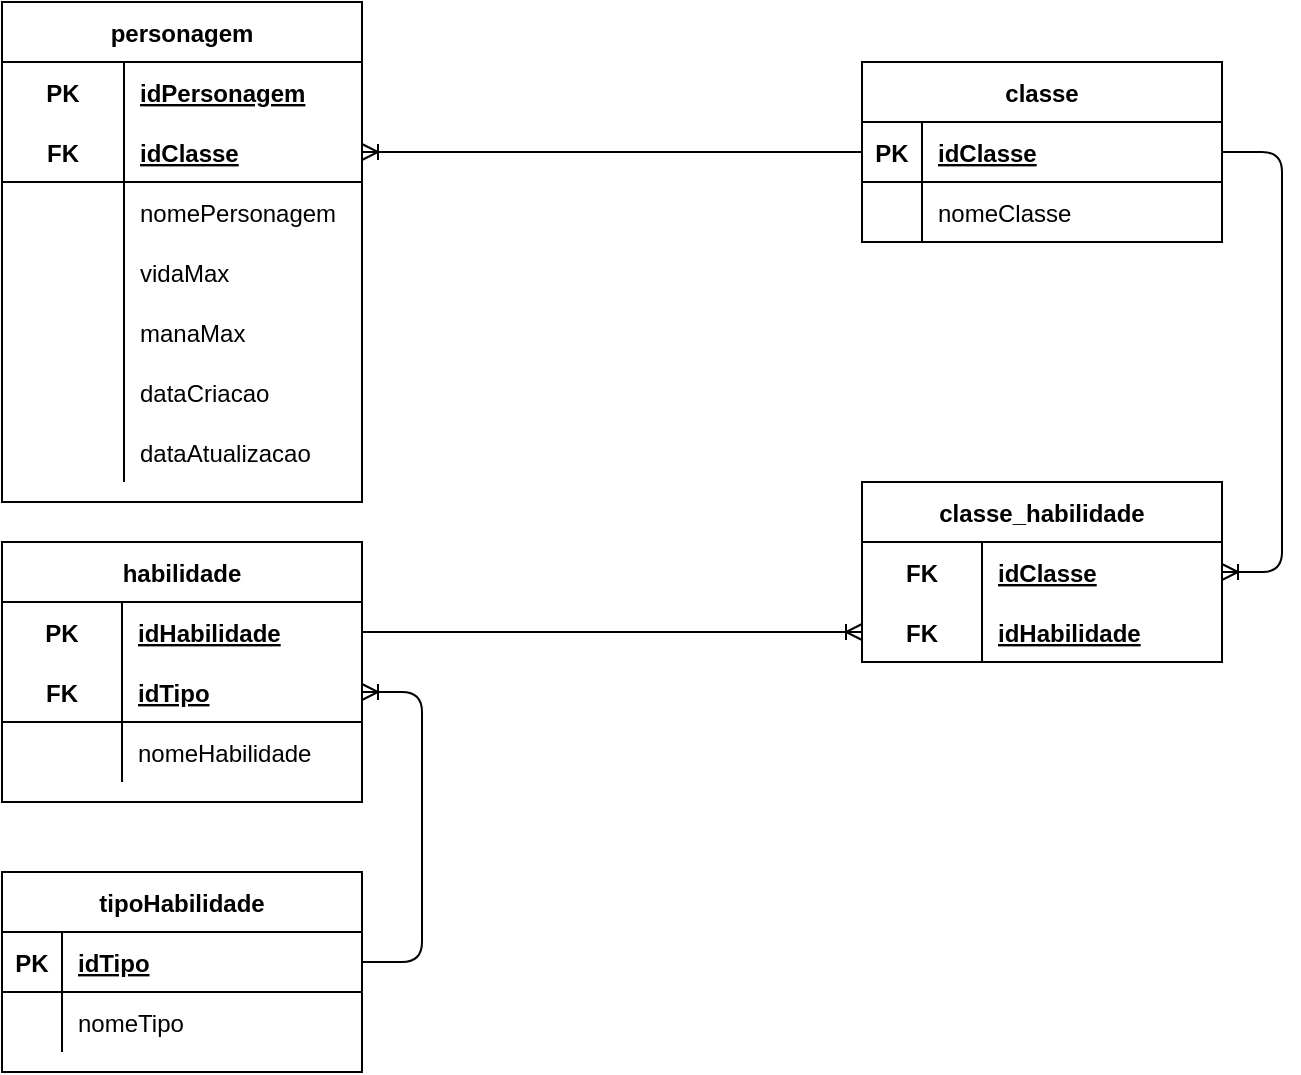 <mxfile version="14.9.5" type="device" pages="2"><diagram id="Vq-QL8Sy7p5UXtidsZEd" name="conceitual"><mxGraphModel dx="1422" dy="794" grid="1" gridSize="10" guides="1" tooltips="1" connect="1" arrows="1" fold="1" page="1" pageScale="1" pageWidth="827" pageHeight="1169" math="0" shadow="0"><root><mxCell id="0"/><mxCell id="1" parent="0"/><mxCell id="hqTFJRXfrFN7wAah_Zjk-14" value="tipoHabilidade" style="shape=table;startSize=30;container=1;collapsible=1;childLayout=tableLayout;fixedRows=1;rowLines=0;fontStyle=1;align=center;resizeLast=1;" parent="1" vertex="1"><mxGeometry x="109" y="515" width="180" height="100" as="geometry"/></mxCell><mxCell id="hqTFJRXfrFN7wAah_Zjk-15" value="" style="shape=partialRectangle;collapsible=0;dropTarget=0;pointerEvents=0;fillColor=none;top=0;left=0;bottom=1;right=0;points=[[0,0.5],[1,0.5]];portConstraint=eastwest;" parent="hqTFJRXfrFN7wAah_Zjk-14" vertex="1"><mxGeometry y="30" width="180" height="30" as="geometry"/></mxCell><mxCell id="hqTFJRXfrFN7wAah_Zjk-16" value="PK" style="shape=partialRectangle;connectable=0;fillColor=none;top=0;left=0;bottom=0;right=0;fontStyle=1;overflow=hidden;" parent="hqTFJRXfrFN7wAah_Zjk-15" vertex="1"><mxGeometry width="30" height="30" as="geometry"/></mxCell><mxCell id="hqTFJRXfrFN7wAah_Zjk-17" value="idTipo" style="shape=partialRectangle;connectable=0;fillColor=none;top=0;left=0;bottom=0;right=0;align=left;spacingLeft=6;fontStyle=5;overflow=hidden;" parent="hqTFJRXfrFN7wAah_Zjk-15" vertex="1"><mxGeometry x="30" width="150" height="30" as="geometry"/></mxCell><mxCell id="hqTFJRXfrFN7wAah_Zjk-18" value="" style="shape=partialRectangle;collapsible=0;dropTarget=0;pointerEvents=0;fillColor=none;top=0;left=0;bottom=0;right=0;points=[[0,0.5],[1,0.5]];portConstraint=eastwest;" parent="hqTFJRXfrFN7wAah_Zjk-14" vertex="1"><mxGeometry y="60" width="180" height="30" as="geometry"/></mxCell><mxCell id="hqTFJRXfrFN7wAah_Zjk-19" value="" style="shape=partialRectangle;connectable=0;fillColor=none;top=0;left=0;bottom=0;right=0;editable=1;overflow=hidden;" parent="hqTFJRXfrFN7wAah_Zjk-18" vertex="1"><mxGeometry width="30" height="30" as="geometry"/></mxCell><mxCell id="hqTFJRXfrFN7wAah_Zjk-20" value="nomeTipo" style="shape=partialRectangle;connectable=0;fillColor=none;top=0;left=0;bottom=0;right=0;align=left;spacingLeft=6;overflow=hidden;" parent="hqTFJRXfrFN7wAah_Zjk-18" vertex="1"><mxGeometry x="30" width="150" height="30" as="geometry"/></mxCell><mxCell id="hqTFJRXfrFN7wAah_Zjk-30" value="habilidade" style="shape=table;startSize=30;container=1;collapsible=1;childLayout=tableLayout;fixedRows=1;rowLines=0;fontStyle=1;align=center;resizeLast=1;" parent="1" vertex="1"><mxGeometry x="109" y="350" width="180" height="130" as="geometry"/></mxCell><mxCell id="hqTFJRXfrFN7wAah_Zjk-31" value="" style="shape=partialRectangle;collapsible=0;dropTarget=0;pointerEvents=0;fillColor=none;top=0;left=0;bottom=0;right=0;points=[[0,0.5],[1,0.5]];portConstraint=eastwest;" parent="hqTFJRXfrFN7wAah_Zjk-30" vertex="1"><mxGeometry y="30" width="180" height="30" as="geometry"/></mxCell><mxCell id="hqTFJRXfrFN7wAah_Zjk-32" value="PK" style="shape=partialRectangle;connectable=0;fillColor=none;top=0;left=0;bottom=0;right=0;fontStyle=1;overflow=hidden;" parent="hqTFJRXfrFN7wAah_Zjk-31" vertex="1"><mxGeometry width="60" height="30" as="geometry"/></mxCell><mxCell id="hqTFJRXfrFN7wAah_Zjk-33" value="idHabilidade" style="shape=partialRectangle;connectable=0;fillColor=none;top=0;left=0;bottom=0;right=0;align=left;spacingLeft=6;fontStyle=5;overflow=hidden;" parent="hqTFJRXfrFN7wAah_Zjk-31" vertex="1"><mxGeometry x="60" width="120" height="30" as="geometry"/></mxCell><mxCell id="hqTFJRXfrFN7wAah_Zjk-34" value="" style="shape=partialRectangle;collapsible=0;dropTarget=0;pointerEvents=0;fillColor=none;top=0;left=0;bottom=1;right=0;points=[[0,0.5],[1,0.5]];portConstraint=eastwest;" parent="hqTFJRXfrFN7wAah_Zjk-30" vertex="1"><mxGeometry y="60" width="180" height="30" as="geometry"/></mxCell><mxCell id="hqTFJRXfrFN7wAah_Zjk-35" value="FK" style="shape=partialRectangle;connectable=0;fillColor=none;top=0;left=0;bottom=0;right=0;fontStyle=1;overflow=hidden;" parent="hqTFJRXfrFN7wAah_Zjk-34" vertex="1"><mxGeometry width="60" height="30" as="geometry"/></mxCell><mxCell id="hqTFJRXfrFN7wAah_Zjk-36" value="idTipo" style="shape=partialRectangle;connectable=0;fillColor=none;top=0;left=0;bottom=0;right=0;align=left;spacingLeft=6;fontStyle=5;overflow=hidden;" parent="hqTFJRXfrFN7wAah_Zjk-34" vertex="1"><mxGeometry x="60" width="120" height="30" as="geometry"/></mxCell><mxCell id="hqTFJRXfrFN7wAah_Zjk-37" value="" style="shape=partialRectangle;collapsible=0;dropTarget=0;pointerEvents=0;fillColor=none;top=0;left=0;bottom=0;right=0;points=[[0,0.5],[1,0.5]];portConstraint=eastwest;" parent="hqTFJRXfrFN7wAah_Zjk-30" vertex="1"><mxGeometry y="90" width="180" height="30" as="geometry"/></mxCell><mxCell id="hqTFJRXfrFN7wAah_Zjk-38" value="" style="shape=partialRectangle;connectable=0;fillColor=none;top=0;left=0;bottom=0;right=0;editable=1;overflow=hidden;" parent="hqTFJRXfrFN7wAah_Zjk-37" vertex="1"><mxGeometry width="60" height="30" as="geometry"/></mxCell><mxCell id="hqTFJRXfrFN7wAah_Zjk-39" value="nomeHabilidade" style="shape=partialRectangle;connectable=0;fillColor=none;top=0;left=0;bottom=0;right=0;align=left;spacingLeft=6;overflow=hidden;" parent="hqTFJRXfrFN7wAah_Zjk-37" vertex="1"><mxGeometry x="60" width="120" height="30" as="geometry"/></mxCell><mxCell id="hqTFJRXfrFN7wAah_Zjk-56" value="" style="edgeStyle=entityRelationEdgeStyle;fontSize=12;html=1;endArrow=ERoneToMany;exitX=1;exitY=0.5;exitDx=0;exitDy=0;entryX=1;entryY=0.5;entryDx=0;entryDy=0;" parent="1" source="hqTFJRXfrFN7wAah_Zjk-15" target="hqTFJRXfrFN7wAah_Zjk-34" edge="1"><mxGeometry width="100" height="100" relative="1" as="geometry"><mxPoint x="49" y="490" as="sourcePoint"/><mxPoint x="69" y="360" as="targetPoint"/></mxGeometry></mxCell><mxCell id="hqTFJRXfrFN7wAah_Zjk-70" value="classe_habilidade" style="shape=table;startSize=30;container=1;collapsible=1;childLayout=tableLayout;fixedRows=1;rowLines=0;fontStyle=1;align=center;resizeLast=1;" parent="1" vertex="1"><mxGeometry x="539" y="320" width="180" height="90" as="geometry"/></mxCell><mxCell id="hqTFJRXfrFN7wAah_Zjk-71" value="" style="shape=partialRectangle;collapsible=0;dropTarget=0;pointerEvents=0;fillColor=none;top=0;left=0;bottom=0;right=0;points=[[0,0.5],[1,0.5]];portConstraint=eastwest;" parent="hqTFJRXfrFN7wAah_Zjk-70" vertex="1"><mxGeometry y="30" width="180" height="30" as="geometry"/></mxCell><mxCell id="hqTFJRXfrFN7wAah_Zjk-72" value="FK" style="shape=partialRectangle;connectable=0;fillColor=none;top=0;left=0;bottom=0;right=0;fontStyle=1;overflow=hidden;" parent="hqTFJRXfrFN7wAah_Zjk-71" vertex="1"><mxGeometry width="60" height="30" as="geometry"/></mxCell><mxCell id="hqTFJRXfrFN7wAah_Zjk-73" value="idClasse" style="shape=partialRectangle;connectable=0;fillColor=none;top=0;left=0;bottom=0;right=0;align=left;spacingLeft=6;fontStyle=5;overflow=hidden;" parent="hqTFJRXfrFN7wAah_Zjk-71" vertex="1"><mxGeometry x="60" width="120" height="30" as="geometry"/></mxCell><mxCell id="hqTFJRXfrFN7wAah_Zjk-74" value="" style="shape=partialRectangle;collapsible=0;dropTarget=0;pointerEvents=0;fillColor=none;top=0;left=0;bottom=1;right=0;points=[[0,0.5],[1,0.5]];portConstraint=eastwest;" parent="hqTFJRXfrFN7wAah_Zjk-70" vertex="1"><mxGeometry y="60" width="180" height="30" as="geometry"/></mxCell><mxCell id="hqTFJRXfrFN7wAah_Zjk-75" value="FK" style="shape=partialRectangle;connectable=0;fillColor=none;top=0;left=0;bottom=0;right=0;fontStyle=1;overflow=hidden;" parent="hqTFJRXfrFN7wAah_Zjk-74" vertex="1"><mxGeometry width="60" height="30" as="geometry"/></mxCell><mxCell id="hqTFJRXfrFN7wAah_Zjk-76" value="idHabilidade" style="shape=partialRectangle;connectable=0;fillColor=none;top=0;left=0;bottom=0;right=0;align=left;spacingLeft=6;fontStyle=5;overflow=hidden;" parent="hqTFJRXfrFN7wAah_Zjk-74" vertex="1"><mxGeometry x="60" width="120" height="30" as="geometry"/></mxCell><mxCell id="hqTFJRXfrFN7wAah_Zjk-83" value="personagem" style="shape=table;startSize=30;container=1;collapsible=1;childLayout=tableLayout;fixedRows=1;rowLines=0;fontStyle=1;align=center;resizeLast=1;" parent="1" vertex="1"><mxGeometry x="109" y="80" width="180" height="250" as="geometry"/></mxCell><mxCell id="hqTFJRXfrFN7wAah_Zjk-84" value="" style="shape=partialRectangle;collapsible=0;dropTarget=0;pointerEvents=0;fillColor=none;top=0;left=0;bottom=0;right=0;points=[[0,0.5],[1,0.5]];portConstraint=eastwest;" parent="hqTFJRXfrFN7wAah_Zjk-83" vertex="1"><mxGeometry y="30" width="180" height="30" as="geometry"/></mxCell><mxCell id="hqTFJRXfrFN7wAah_Zjk-85" value="PK" style="shape=partialRectangle;connectable=0;fillColor=none;top=0;left=0;bottom=0;right=0;fontStyle=1;overflow=hidden;" parent="hqTFJRXfrFN7wAah_Zjk-84" vertex="1"><mxGeometry width="61" height="30" as="geometry"/></mxCell><mxCell id="hqTFJRXfrFN7wAah_Zjk-86" value="idPersonagem" style="shape=partialRectangle;connectable=0;fillColor=none;top=0;left=0;bottom=0;right=0;align=left;spacingLeft=6;fontStyle=5;overflow=hidden;" parent="hqTFJRXfrFN7wAah_Zjk-84" vertex="1"><mxGeometry x="61" width="119" height="30" as="geometry"/></mxCell><mxCell id="hqTFJRXfrFN7wAah_Zjk-87" value="" style="shape=partialRectangle;collapsible=0;dropTarget=0;pointerEvents=0;fillColor=none;top=0;left=0;bottom=1;right=0;points=[[0,0.5],[1,0.5]];portConstraint=eastwest;" parent="hqTFJRXfrFN7wAah_Zjk-83" vertex="1"><mxGeometry y="60" width="180" height="30" as="geometry"/></mxCell><mxCell id="hqTFJRXfrFN7wAah_Zjk-88" value="FK" style="shape=partialRectangle;connectable=0;fillColor=none;top=0;left=0;bottom=0;right=0;fontStyle=1;overflow=hidden;" parent="hqTFJRXfrFN7wAah_Zjk-87" vertex="1"><mxGeometry width="61" height="30" as="geometry"/></mxCell><mxCell id="hqTFJRXfrFN7wAah_Zjk-89" value="idClasse" style="shape=partialRectangle;connectable=0;fillColor=none;top=0;left=0;bottom=0;right=0;align=left;spacingLeft=6;fontStyle=5;overflow=hidden;" parent="hqTFJRXfrFN7wAah_Zjk-87" vertex="1"><mxGeometry x="61" width="119" height="30" as="geometry"/></mxCell><mxCell id="hqTFJRXfrFN7wAah_Zjk-90" value="" style="shape=partialRectangle;collapsible=0;dropTarget=0;pointerEvents=0;fillColor=none;top=0;left=0;bottom=0;right=0;points=[[0,0.5],[1,0.5]];portConstraint=eastwest;" parent="hqTFJRXfrFN7wAah_Zjk-83" vertex="1"><mxGeometry y="90" width="180" height="30" as="geometry"/></mxCell><mxCell id="hqTFJRXfrFN7wAah_Zjk-91" value="" style="shape=partialRectangle;connectable=0;fillColor=none;top=0;left=0;bottom=0;right=0;editable=1;overflow=hidden;" parent="hqTFJRXfrFN7wAah_Zjk-90" vertex="1"><mxGeometry width="61" height="30" as="geometry"/></mxCell><mxCell id="hqTFJRXfrFN7wAah_Zjk-92" value="nomePersonagem" style="shape=partialRectangle;connectable=0;fillColor=none;top=0;left=0;bottom=0;right=0;align=left;spacingLeft=6;overflow=hidden;" parent="hqTFJRXfrFN7wAah_Zjk-90" vertex="1"><mxGeometry x="61" width="119" height="30" as="geometry"/></mxCell><mxCell id="hqTFJRXfrFN7wAah_Zjk-135" value="" style="shape=partialRectangle;collapsible=0;dropTarget=0;pointerEvents=0;fillColor=none;top=0;left=0;bottom=0;right=0;points=[[0,0.5],[1,0.5]];portConstraint=eastwest;" parent="hqTFJRXfrFN7wAah_Zjk-83" vertex="1"><mxGeometry y="120" width="180" height="30" as="geometry"/></mxCell><mxCell id="hqTFJRXfrFN7wAah_Zjk-136" value="" style="shape=partialRectangle;connectable=0;fillColor=none;top=0;left=0;bottom=0;right=0;editable=1;overflow=hidden;" parent="hqTFJRXfrFN7wAah_Zjk-135" vertex="1"><mxGeometry width="61" height="30" as="geometry"/></mxCell><mxCell id="hqTFJRXfrFN7wAah_Zjk-137" value="vidaMax" style="shape=partialRectangle;connectable=0;fillColor=none;top=0;left=0;bottom=0;right=0;align=left;spacingLeft=6;overflow=hidden;" parent="hqTFJRXfrFN7wAah_Zjk-135" vertex="1"><mxGeometry x="61" width="119" height="30" as="geometry"/></mxCell><mxCell id="hqTFJRXfrFN7wAah_Zjk-138" value="" style="shape=partialRectangle;collapsible=0;dropTarget=0;pointerEvents=0;fillColor=none;top=0;left=0;bottom=0;right=0;points=[[0,0.5],[1,0.5]];portConstraint=eastwest;" parent="hqTFJRXfrFN7wAah_Zjk-83" vertex="1"><mxGeometry y="150" width="180" height="30" as="geometry"/></mxCell><mxCell id="hqTFJRXfrFN7wAah_Zjk-139" value="" style="shape=partialRectangle;connectable=0;fillColor=none;top=0;left=0;bottom=0;right=0;editable=1;overflow=hidden;" parent="hqTFJRXfrFN7wAah_Zjk-138" vertex="1"><mxGeometry width="61" height="30" as="geometry"/></mxCell><mxCell id="hqTFJRXfrFN7wAah_Zjk-140" value="manaMax" style="shape=partialRectangle;connectable=0;fillColor=none;top=0;left=0;bottom=0;right=0;align=left;spacingLeft=6;overflow=hidden;" parent="hqTFJRXfrFN7wAah_Zjk-138" vertex="1"><mxGeometry x="61" width="119" height="30" as="geometry"/></mxCell><mxCell id="hqTFJRXfrFN7wAah_Zjk-141" value="" style="shape=partialRectangle;collapsible=0;dropTarget=0;pointerEvents=0;fillColor=none;top=0;left=0;bottom=0;right=0;points=[[0,0.5],[1,0.5]];portConstraint=eastwest;" parent="hqTFJRXfrFN7wAah_Zjk-83" vertex="1"><mxGeometry y="180" width="180" height="30" as="geometry"/></mxCell><mxCell id="hqTFJRXfrFN7wAah_Zjk-142" value="" style="shape=partialRectangle;connectable=0;fillColor=none;top=0;left=0;bottom=0;right=0;editable=1;overflow=hidden;" parent="hqTFJRXfrFN7wAah_Zjk-141" vertex="1"><mxGeometry width="61" height="30" as="geometry"/></mxCell><mxCell id="hqTFJRXfrFN7wAah_Zjk-143" value="dataCriacao" style="shape=partialRectangle;connectable=0;fillColor=none;top=0;left=0;bottom=0;right=0;align=left;spacingLeft=6;overflow=hidden;" parent="hqTFJRXfrFN7wAah_Zjk-141" vertex="1"><mxGeometry x="61" width="119" height="30" as="geometry"/></mxCell><mxCell id="hqTFJRXfrFN7wAah_Zjk-144" value="" style="shape=partialRectangle;collapsible=0;dropTarget=0;pointerEvents=0;fillColor=none;top=0;left=0;bottom=0;right=0;points=[[0,0.5],[1,0.5]];portConstraint=eastwest;" parent="hqTFJRXfrFN7wAah_Zjk-83" vertex="1"><mxGeometry y="210" width="180" height="30" as="geometry"/></mxCell><mxCell id="hqTFJRXfrFN7wAah_Zjk-145" value="" style="shape=partialRectangle;connectable=0;fillColor=none;top=0;left=0;bottom=0;right=0;editable=1;overflow=hidden;" parent="hqTFJRXfrFN7wAah_Zjk-144" vertex="1"><mxGeometry width="61" height="30" as="geometry"/></mxCell><mxCell id="hqTFJRXfrFN7wAah_Zjk-146" value="dataAtualizacao" style="shape=partialRectangle;connectable=0;fillColor=none;top=0;left=0;bottom=0;right=0;align=left;spacingLeft=6;overflow=hidden;" parent="hqTFJRXfrFN7wAah_Zjk-144" vertex="1"><mxGeometry x="61" width="119" height="30" as="geometry"/></mxCell><mxCell id="hqTFJRXfrFN7wAah_Zjk-119" value="classe" style="shape=table;startSize=30;container=1;collapsible=1;childLayout=tableLayout;fixedRows=1;rowLines=0;fontStyle=1;align=center;resizeLast=1;shadow=0;" parent="1" vertex="1"><mxGeometry x="539" y="110" width="180" height="90" as="geometry"/></mxCell><mxCell id="hqTFJRXfrFN7wAah_Zjk-120" value="" style="shape=partialRectangle;collapsible=0;dropTarget=0;pointerEvents=0;fillColor=none;top=0;left=0;bottom=1;right=0;points=[[0,0.5],[1,0.5]];portConstraint=eastwest;" parent="hqTFJRXfrFN7wAah_Zjk-119" vertex="1"><mxGeometry y="30" width="180" height="30" as="geometry"/></mxCell><mxCell id="hqTFJRXfrFN7wAah_Zjk-121" value="PK" style="shape=partialRectangle;connectable=0;fillColor=none;top=0;left=0;bottom=0;right=0;fontStyle=1;overflow=hidden;" parent="hqTFJRXfrFN7wAah_Zjk-120" vertex="1"><mxGeometry width="30" height="30" as="geometry"/></mxCell><mxCell id="hqTFJRXfrFN7wAah_Zjk-122" value="idClasse" style="shape=partialRectangle;connectable=0;fillColor=none;top=0;left=0;bottom=0;right=0;align=left;spacingLeft=6;fontStyle=5;overflow=hidden;" parent="hqTFJRXfrFN7wAah_Zjk-120" vertex="1"><mxGeometry x="30" width="150" height="30" as="geometry"/></mxCell><mxCell id="hqTFJRXfrFN7wAah_Zjk-123" value="" style="shape=partialRectangle;collapsible=0;dropTarget=0;pointerEvents=0;fillColor=none;top=0;left=0;bottom=0;right=0;points=[[0,0.5],[1,0.5]];portConstraint=eastwest;" parent="hqTFJRXfrFN7wAah_Zjk-119" vertex="1"><mxGeometry y="60" width="180" height="30" as="geometry"/></mxCell><mxCell id="hqTFJRXfrFN7wAah_Zjk-124" value="" style="shape=partialRectangle;connectable=0;fillColor=none;top=0;left=0;bottom=0;right=0;editable=1;overflow=hidden;" parent="hqTFJRXfrFN7wAah_Zjk-123" vertex="1"><mxGeometry width="30" height="30" as="geometry"/></mxCell><mxCell id="hqTFJRXfrFN7wAah_Zjk-125" value="nomeClasse" style="shape=partialRectangle;connectable=0;fillColor=none;top=0;left=0;bottom=0;right=0;align=left;spacingLeft=6;overflow=hidden;" parent="hqTFJRXfrFN7wAah_Zjk-123" vertex="1"><mxGeometry x="30" width="150" height="30" as="geometry"/></mxCell><mxCell id="hqTFJRXfrFN7wAah_Zjk-132" value="" style="edgeStyle=entityRelationEdgeStyle;fontSize=12;html=1;endArrow=ERoneToMany;exitX=1;exitY=0.5;exitDx=0;exitDy=0;entryX=0;entryY=0.5;entryDx=0;entryDy=0;" parent="1" source="hqTFJRXfrFN7wAah_Zjk-31" target="hqTFJRXfrFN7wAah_Zjk-74" edge="1"><mxGeometry width="100" height="100" relative="1" as="geometry"><mxPoint x="440" y="390" as="sourcePoint"/><mxPoint x="540" y="290" as="targetPoint"/></mxGeometry></mxCell><mxCell id="hqTFJRXfrFN7wAah_Zjk-133" value="" style="edgeStyle=entityRelationEdgeStyle;fontSize=12;html=1;endArrow=ERoneToMany;exitX=1;exitY=0.5;exitDx=0;exitDy=0;entryX=1;entryY=0.5;entryDx=0;entryDy=0;" parent="1" source="hqTFJRXfrFN7wAah_Zjk-120" target="hqTFJRXfrFN7wAah_Zjk-71" edge="1"><mxGeometry width="100" height="100" relative="1" as="geometry"><mxPoint x="440" y="390" as="sourcePoint"/><mxPoint x="540" y="290" as="targetPoint"/></mxGeometry></mxCell><mxCell id="hqTFJRXfrFN7wAah_Zjk-134" value="" style="edgeStyle=entityRelationEdgeStyle;fontSize=12;html=1;endArrow=ERoneToMany;exitX=0;exitY=0.5;exitDx=0;exitDy=0;entryX=1;entryY=0.5;entryDx=0;entryDy=0;" parent="1" source="hqTFJRXfrFN7wAah_Zjk-120" target="hqTFJRXfrFN7wAah_Zjk-87" edge="1"><mxGeometry width="100" height="100" relative="1" as="geometry"><mxPoint x="440" y="390" as="sourcePoint"/><mxPoint x="540" y="290" as="targetPoint"/></mxGeometry></mxCell></root></mxGraphModel></diagram><diagram id="xuVs7aqAbFMs2xO5yIOv" name="lógico"><mxGraphModel dx="899" dy="624" grid="1" gridSize="10" guides="1" tooltips="1" connect="1" arrows="1" fold="1" page="1" pageScale="1" pageWidth="827" pageHeight="1169" math="0" shadow="0"><root><mxCell id="fAtxd4_cvfKi2eb8TVpx-0"/><mxCell id="fAtxd4_cvfKi2eb8TVpx-1" parent="fAtxd4_cvfKi2eb8TVpx-0"/><mxCell id="YRCDzGzAA5BAwR6Nlayv-13" value="personagem" style="shape=table;startSize=30;container=1;collapsible=1;childLayout=tableLayout;fixedRows=1;rowLines=0;fontStyle=1;align=center;resizeLast=1;" vertex="1" parent="fAtxd4_cvfKi2eb8TVpx-1"><mxGeometry x="40" y="10" width="180" height="130" as="geometry"/></mxCell><mxCell id="YRCDzGzAA5BAwR6Nlayv-14" value="" style="shape=partialRectangle;collapsible=0;dropTarget=0;pointerEvents=0;fillColor=none;top=0;left=0;bottom=0;right=0;points=[[0,0.5],[1,0.5]];portConstraint=eastwest;" vertex="1" parent="YRCDzGzAA5BAwR6Nlayv-13"><mxGeometry y="30" width="180" height="30" as="geometry"/></mxCell><mxCell id="YRCDzGzAA5BAwR6Nlayv-15" value="PK" style="shape=partialRectangle;connectable=0;fillColor=none;top=0;left=0;bottom=0;right=0;fontStyle=1;overflow=hidden;" vertex="1" parent="YRCDzGzAA5BAwR6Nlayv-14"><mxGeometry width="60" height="30" as="geometry"/></mxCell><mxCell id="YRCDzGzAA5BAwR6Nlayv-16" value="idPersonagem" style="shape=partialRectangle;connectable=0;fillColor=none;top=0;left=0;bottom=0;right=0;align=left;spacingLeft=6;fontStyle=5;overflow=hidden;" vertex="1" parent="YRCDzGzAA5BAwR6Nlayv-14"><mxGeometry x="60" width="120" height="30" as="geometry"/></mxCell><mxCell id="YRCDzGzAA5BAwR6Nlayv-17" value="" style="shape=partialRectangle;collapsible=0;dropTarget=0;pointerEvents=0;fillColor=none;top=0;left=0;bottom=1;right=0;points=[[0,0.5],[1,0.5]];portConstraint=eastwest;" vertex="1" parent="YRCDzGzAA5BAwR6Nlayv-13"><mxGeometry y="60" width="180" height="30" as="geometry"/></mxCell><mxCell id="YRCDzGzAA5BAwR6Nlayv-18" value="FK" style="shape=partialRectangle;connectable=0;fillColor=none;top=0;left=0;bottom=0;right=0;fontStyle=1;overflow=hidden;" vertex="1" parent="YRCDzGzAA5BAwR6Nlayv-17"><mxGeometry width="60" height="30" as="geometry"/></mxCell><mxCell id="YRCDzGzAA5BAwR6Nlayv-19" value="idClasse" style="shape=partialRectangle;connectable=0;fillColor=none;top=0;left=0;bottom=0;right=0;align=left;spacingLeft=6;fontStyle=5;overflow=hidden;" vertex="1" parent="YRCDzGzAA5BAwR6Nlayv-17"><mxGeometry x="60" width="120" height="30" as="geometry"/></mxCell><mxCell id="YRCDzGzAA5BAwR6Nlayv-20" value="" style="shape=partialRectangle;collapsible=0;dropTarget=0;pointerEvents=0;fillColor=none;top=0;left=0;bottom=0;right=0;points=[[0,0.5],[1,0.5]];portConstraint=eastwest;" vertex="1" parent="YRCDzGzAA5BAwR6Nlayv-13"><mxGeometry y="90" width="180" height="30" as="geometry"/></mxCell><mxCell id="YRCDzGzAA5BAwR6Nlayv-21" value="" style="shape=partialRectangle;connectable=0;fillColor=none;top=0;left=0;bottom=0;right=0;editable=1;overflow=hidden;" vertex="1" parent="YRCDzGzAA5BAwR6Nlayv-20"><mxGeometry width="60" height="30" as="geometry"/></mxCell><mxCell id="YRCDzGzAA5BAwR6Nlayv-22" value="nomePersonagem" style="shape=partialRectangle;connectable=0;fillColor=none;top=0;left=0;bottom=0;right=0;align=left;spacingLeft=6;overflow=hidden;" vertex="1" parent="YRCDzGzAA5BAwR6Nlayv-20"><mxGeometry x="60" width="120" height="30" as="geometry"/></mxCell><mxCell id="YRCDzGzAA5BAwR6Nlayv-26" value="classe" style="shape=table;startSize=30;container=1;collapsible=1;childLayout=tableLayout;fixedRows=1;rowLines=0;fontStyle=1;align=center;resizeLast=1;" vertex="1" parent="fAtxd4_cvfKi2eb8TVpx-1"><mxGeometry x="450" y="40" width="180" height="100" as="geometry"/></mxCell><mxCell id="YRCDzGzAA5BAwR6Nlayv-27" value="" style="shape=partialRectangle;collapsible=0;dropTarget=0;pointerEvents=0;fillColor=none;top=0;left=0;bottom=0;right=0;points=[[0,0.5],[1,0.5]];portConstraint=eastwest;" vertex="1" parent="YRCDzGzAA5BAwR6Nlayv-26"><mxGeometry y="30" width="180" height="30" as="geometry"/></mxCell><mxCell id="YRCDzGzAA5BAwR6Nlayv-28" value="PK" style="shape=partialRectangle;connectable=0;fillColor=none;top=0;left=0;bottom=0;right=0;fontStyle=1;overflow=hidden;" vertex="1" parent="YRCDzGzAA5BAwR6Nlayv-27"><mxGeometry width="60" height="30" as="geometry"/></mxCell><mxCell id="YRCDzGzAA5BAwR6Nlayv-29" value="idClasse" style="shape=partialRectangle;connectable=0;fillColor=none;top=0;left=0;bottom=0;right=0;align=left;spacingLeft=6;fontStyle=5;overflow=hidden;" vertex="1" parent="YRCDzGzAA5BAwR6Nlayv-27"><mxGeometry x="60" width="120" height="30" as="geometry"/></mxCell><mxCell id="YRCDzGzAA5BAwR6Nlayv-33" value="" style="shape=partialRectangle;collapsible=0;dropTarget=0;pointerEvents=0;fillColor=none;top=0;left=0;bottom=0;right=0;points=[[0,0.5],[1,0.5]];portConstraint=eastwest;" vertex="1" parent="YRCDzGzAA5BAwR6Nlayv-26"><mxGeometry y="60" width="180" height="30" as="geometry"/></mxCell><mxCell id="YRCDzGzAA5BAwR6Nlayv-34" value="" style="shape=partialRectangle;connectable=0;fillColor=none;top=0;left=0;bottom=0;right=0;editable=1;overflow=hidden;" vertex="1" parent="YRCDzGzAA5BAwR6Nlayv-33"><mxGeometry width="60" height="30" as="geometry"/></mxCell><mxCell id="YRCDzGzAA5BAwR6Nlayv-35" value="nomeClasse" style="shape=partialRectangle;connectable=0;fillColor=none;top=0;left=0;bottom=0;right=0;align=left;spacingLeft=6;overflow=hidden;" vertex="1" parent="YRCDzGzAA5BAwR6Nlayv-33"><mxGeometry x="60" width="120" height="30" as="geometry"/></mxCell><mxCell id="YRCDzGzAA5BAwR6Nlayv-39" value="" style="edgeStyle=entityRelationEdgeStyle;fontSize=12;html=1;endArrow=ERoneToMany;entryX=1;entryY=0.5;entryDx=0;entryDy=0;exitX=0;exitY=0.5;exitDx=0;exitDy=0;" edge="1" parent="fAtxd4_cvfKi2eb8TVpx-1" source="YRCDzGzAA5BAwR6Nlayv-27" target="YRCDzGzAA5BAwR6Nlayv-17"><mxGeometry width="100" height="100" relative="1" as="geometry"><mxPoint x="270" y="180" as="sourcePoint"/><mxPoint x="460" y="270" as="targetPoint"/></mxGeometry></mxCell><mxCell id="-ryNAC3YecF9RvTHkMhB-0" value="classe_habilidade" style="shape=table;startSize=30;container=1;collapsible=1;childLayout=tableLayout;fixedRows=1;rowLines=0;fontStyle=1;align=center;resizeLast=1;" vertex="1" parent="fAtxd4_cvfKi2eb8TVpx-1"><mxGeometry x="450" y="200" width="180" height="100" as="geometry"/></mxCell><mxCell id="-ryNAC3YecF9RvTHkMhB-1" value="" style="shape=partialRectangle;collapsible=0;dropTarget=0;pointerEvents=0;fillColor=none;top=0;left=0;bottom=0;right=0;points=[[0,0.5],[1,0.5]];portConstraint=eastwest;" vertex="1" parent="-ryNAC3YecF9RvTHkMhB-0"><mxGeometry y="30" width="180" height="30" as="geometry"/></mxCell><mxCell id="-ryNAC3YecF9RvTHkMhB-2" value="FK" style="shape=partialRectangle;connectable=0;fillColor=none;top=0;left=0;bottom=0;right=0;fontStyle=1;overflow=hidden;" vertex="1" parent="-ryNAC3YecF9RvTHkMhB-1"><mxGeometry width="60" height="30" as="geometry"/></mxCell><mxCell id="-ryNAC3YecF9RvTHkMhB-3" value="idClasse" style="shape=partialRectangle;connectable=0;fillColor=none;top=0;left=0;bottom=0;right=0;align=left;spacingLeft=6;fontStyle=5;overflow=hidden;" vertex="1" parent="-ryNAC3YecF9RvTHkMhB-1"><mxGeometry x="60" width="120" height="30" as="geometry"/></mxCell><mxCell id="-ryNAC3YecF9RvTHkMhB-4" value="" style="shape=partialRectangle;collapsible=0;dropTarget=0;pointerEvents=0;fillColor=none;top=0;left=0;bottom=1;right=0;points=[[0,0.5],[1,0.5]];portConstraint=eastwest;" vertex="1" parent="-ryNAC3YecF9RvTHkMhB-0"><mxGeometry y="60" width="180" height="30" as="geometry"/></mxCell><mxCell id="-ryNAC3YecF9RvTHkMhB-5" value="FK" style="shape=partialRectangle;connectable=0;fillColor=none;top=0;left=0;bottom=0;right=0;fontStyle=1;overflow=hidden;" vertex="1" parent="-ryNAC3YecF9RvTHkMhB-4"><mxGeometry width="60" height="30" as="geometry"/></mxCell><mxCell id="-ryNAC3YecF9RvTHkMhB-6" value="idHabilidade" style="shape=partialRectangle;connectable=0;fillColor=none;top=0;left=0;bottom=0;right=0;align=left;spacingLeft=6;fontStyle=5;overflow=hidden;" vertex="1" parent="-ryNAC3YecF9RvTHkMhB-4"><mxGeometry x="60" width="120" height="30" as="geometry"/></mxCell><mxCell id="-ryNAC3YecF9RvTHkMhB-13" value="" style="edgeStyle=entityRelationEdgeStyle;fontSize=12;html=1;endArrow=ERoneToMany;exitX=1;exitY=0.5;exitDx=0;exitDy=0;entryX=1;entryY=0.667;entryDx=0;entryDy=0;entryPerimeter=0;" edge="1" parent="fAtxd4_cvfKi2eb8TVpx-1" source="YRCDzGzAA5BAwR6Nlayv-27" target="-ryNAC3YecF9RvTHkMhB-1"><mxGeometry width="100" height="100" relative="1" as="geometry"><mxPoint x="360" y="370" as="sourcePoint"/><mxPoint x="670" y="220" as="targetPoint"/></mxGeometry></mxCell><mxCell id="-ryNAC3YecF9RvTHkMhB-40" value="habilidade" style="shape=table;startSize=30;container=1;collapsible=1;childLayout=tableLayout;fixedRows=1;rowLines=0;fontStyle=1;align=center;resizeLast=1;" vertex="1" parent="fAtxd4_cvfKi2eb8TVpx-1"><mxGeometry x="80" y="230" width="180" height="130" as="geometry"/></mxCell><mxCell id="-ryNAC3YecF9RvTHkMhB-41" value="" style="shape=partialRectangle;collapsible=0;dropTarget=0;pointerEvents=0;fillColor=none;top=0;left=0;bottom=0;right=0;points=[[0,0.5],[1,0.5]];portConstraint=eastwest;" vertex="1" parent="-ryNAC3YecF9RvTHkMhB-40"><mxGeometry y="30" width="180" height="30" as="geometry"/></mxCell><mxCell id="-ryNAC3YecF9RvTHkMhB-42" value="PK" style="shape=partialRectangle;connectable=0;fillColor=none;top=0;left=0;bottom=0;right=0;fontStyle=1;overflow=hidden;" vertex="1" parent="-ryNAC3YecF9RvTHkMhB-41"><mxGeometry width="60" height="30" as="geometry"/></mxCell><mxCell id="-ryNAC3YecF9RvTHkMhB-43" value="idHabilidade" style="shape=partialRectangle;connectable=0;fillColor=none;top=0;left=0;bottom=0;right=0;align=left;spacingLeft=6;fontStyle=5;overflow=hidden;" vertex="1" parent="-ryNAC3YecF9RvTHkMhB-41"><mxGeometry x="60" width="120" height="30" as="geometry"/></mxCell><mxCell id="-ryNAC3YecF9RvTHkMhB-44" value="" style="shape=partialRectangle;collapsible=0;dropTarget=0;pointerEvents=0;fillColor=none;top=0;left=0;bottom=1;right=0;points=[[0,0.5],[1,0.5]];portConstraint=eastwest;" vertex="1" parent="-ryNAC3YecF9RvTHkMhB-40"><mxGeometry y="60" width="180" height="30" as="geometry"/></mxCell><mxCell id="-ryNAC3YecF9RvTHkMhB-45" value="FK" style="shape=partialRectangle;connectable=0;fillColor=none;top=0;left=0;bottom=0;right=0;fontStyle=1;overflow=hidden;" vertex="1" parent="-ryNAC3YecF9RvTHkMhB-44"><mxGeometry width="60" height="30" as="geometry"/></mxCell><mxCell id="-ryNAC3YecF9RvTHkMhB-46" value="idTipo" style="shape=partialRectangle;connectable=0;fillColor=none;top=0;left=0;bottom=0;right=0;align=left;spacingLeft=6;fontStyle=5;overflow=hidden;" vertex="1" parent="-ryNAC3YecF9RvTHkMhB-44"><mxGeometry x="60" width="120" height="30" as="geometry"/></mxCell><mxCell id="-ryNAC3YecF9RvTHkMhB-47" value="" style="shape=partialRectangle;collapsible=0;dropTarget=0;pointerEvents=0;fillColor=none;top=0;left=0;bottom=0;right=0;points=[[0,0.5],[1,0.5]];portConstraint=eastwest;" vertex="1" parent="-ryNAC3YecF9RvTHkMhB-40"><mxGeometry y="90" width="180" height="30" as="geometry"/></mxCell><mxCell id="-ryNAC3YecF9RvTHkMhB-48" value="" style="shape=partialRectangle;connectable=0;fillColor=none;top=0;left=0;bottom=0;right=0;editable=1;overflow=hidden;" vertex="1" parent="-ryNAC3YecF9RvTHkMhB-47"><mxGeometry width="60" height="30" as="geometry"/></mxCell><mxCell id="-ryNAC3YecF9RvTHkMhB-49" value="nomeHabilidade" style="shape=partialRectangle;connectable=0;fillColor=none;top=0;left=0;bottom=0;right=0;align=left;spacingLeft=6;overflow=hidden;" vertex="1" parent="-ryNAC3YecF9RvTHkMhB-47"><mxGeometry x="60" width="120" height="30" as="geometry"/></mxCell><mxCell id="-ryNAC3YecF9RvTHkMhB-53" value="" style="edgeStyle=entityRelationEdgeStyle;fontSize=12;html=1;endArrow=ERoneToMany;exitX=1;exitY=0.5;exitDx=0;exitDy=0;entryX=0;entryY=0.5;entryDx=0;entryDy=0;" edge="1" parent="fAtxd4_cvfKi2eb8TVpx-1" source="-ryNAC3YecF9RvTHkMhB-41" target="-ryNAC3YecF9RvTHkMhB-4"><mxGeometry width="100" height="100" relative="1" as="geometry"><mxPoint x="360" y="470" as="sourcePoint"/><mxPoint x="380" y="350" as="targetPoint"/></mxGeometry></mxCell><mxCell id="-ryNAC3YecF9RvTHkMhB-54" value="tipoHabilidade" style="shape=table;startSize=30;container=1;collapsible=1;childLayout=tableLayout;fixedRows=1;rowLines=0;fontStyle=1;align=center;resizeLast=1;" vertex="1" parent="fAtxd4_cvfKi2eb8TVpx-1"><mxGeometry x="80" y="500" width="180" height="100" as="geometry"/></mxCell><mxCell id="-ryNAC3YecF9RvTHkMhB-55" value="" style="shape=partialRectangle;collapsible=0;dropTarget=0;pointerEvents=0;fillColor=none;top=0;left=0;bottom=1;right=0;points=[[0,0.5],[1,0.5]];portConstraint=eastwest;" vertex="1" parent="-ryNAC3YecF9RvTHkMhB-54"><mxGeometry y="30" width="180" height="30" as="geometry"/></mxCell><mxCell id="-ryNAC3YecF9RvTHkMhB-56" value="PK" style="shape=partialRectangle;connectable=0;fillColor=none;top=0;left=0;bottom=0;right=0;fontStyle=1;overflow=hidden;" vertex="1" parent="-ryNAC3YecF9RvTHkMhB-55"><mxGeometry width="30" height="30" as="geometry"/></mxCell><mxCell id="-ryNAC3YecF9RvTHkMhB-57" value="idTipo" style="shape=partialRectangle;connectable=0;fillColor=none;top=0;left=0;bottom=0;right=0;align=left;spacingLeft=6;fontStyle=5;overflow=hidden;" vertex="1" parent="-ryNAC3YecF9RvTHkMhB-55"><mxGeometry x="30" width="150" height="30" as="geometry"/></mxCell><mxCell id="-ryNAC3YecF9RvTHkMhB-58" value="" style="shape=partialRectangle;collapsible=0;dropTarget=0;pointerEvents=0;fillColor=none;top=0;left=0;bottom=0;right=0;points=[[0,0.5],[1,0.5]];portConstraint=eastwest;" vertex="1" parent="-ryNAC3YecF9RvTHkMhB-54"><mxGeometry y="60" width="180" height="30" as="geometry"/></mxCell><mxCell id="-ryNAC3YecF9RvTHkMhB-59" value="" style="shape=partialRectangle;connectable=0;fillColor=none;top=0;left=0;bottom=0;right=0;editable=1;overflow=hidden;" vertex="1" parent="-ryNAC3YecF9RvTHkMhB-58"><mxGeometry width="30" height="30" as="geometry"/></mxCell><mxCell id="-ryNAC3YecF9RvTHkMhB-60" value="nomeTipo" style="shape=partialRectangle;connectable=0;fillColor=none;top=0;left=0;bottom=0;right=0;align=left;spacingLeft=6;overflow=hidden;" vertex="1" parent="-ryNAC3YecF9RvTHkMhB-58"><mxGeometry x="30" width="150" height="30" as="geometry"/></mxCell><mxCell id="-ryNAC3YecF9RvTHkMhB-67" value="" style="edgeStyle=entityRelationEdgeStyle;fontSize=12;html=1;endArrow=ERoneToMany;entryX=1;entryY=0.5;entryDx=0;entryDy=0;exitX=1;exitY=0.5;exitDx=0;exitDy=0;" edge="1" parent="fAtxd4_cvfKi2eb8TVpx-1" source="-ryNAC3YecF9RvTHkMhB-55" target="-ryNAC3YecF9RvTHkMhB-44"><mxGeometry width="100" height="100" relative="1" as="geometry"><mxPoint x="420" y="540" as="sourcePoint"/><mxPoint x="110" y="440" as="targetPoint"/></mxGeometry></mxCell></root></mxGraphModel></diagram></mxfile>